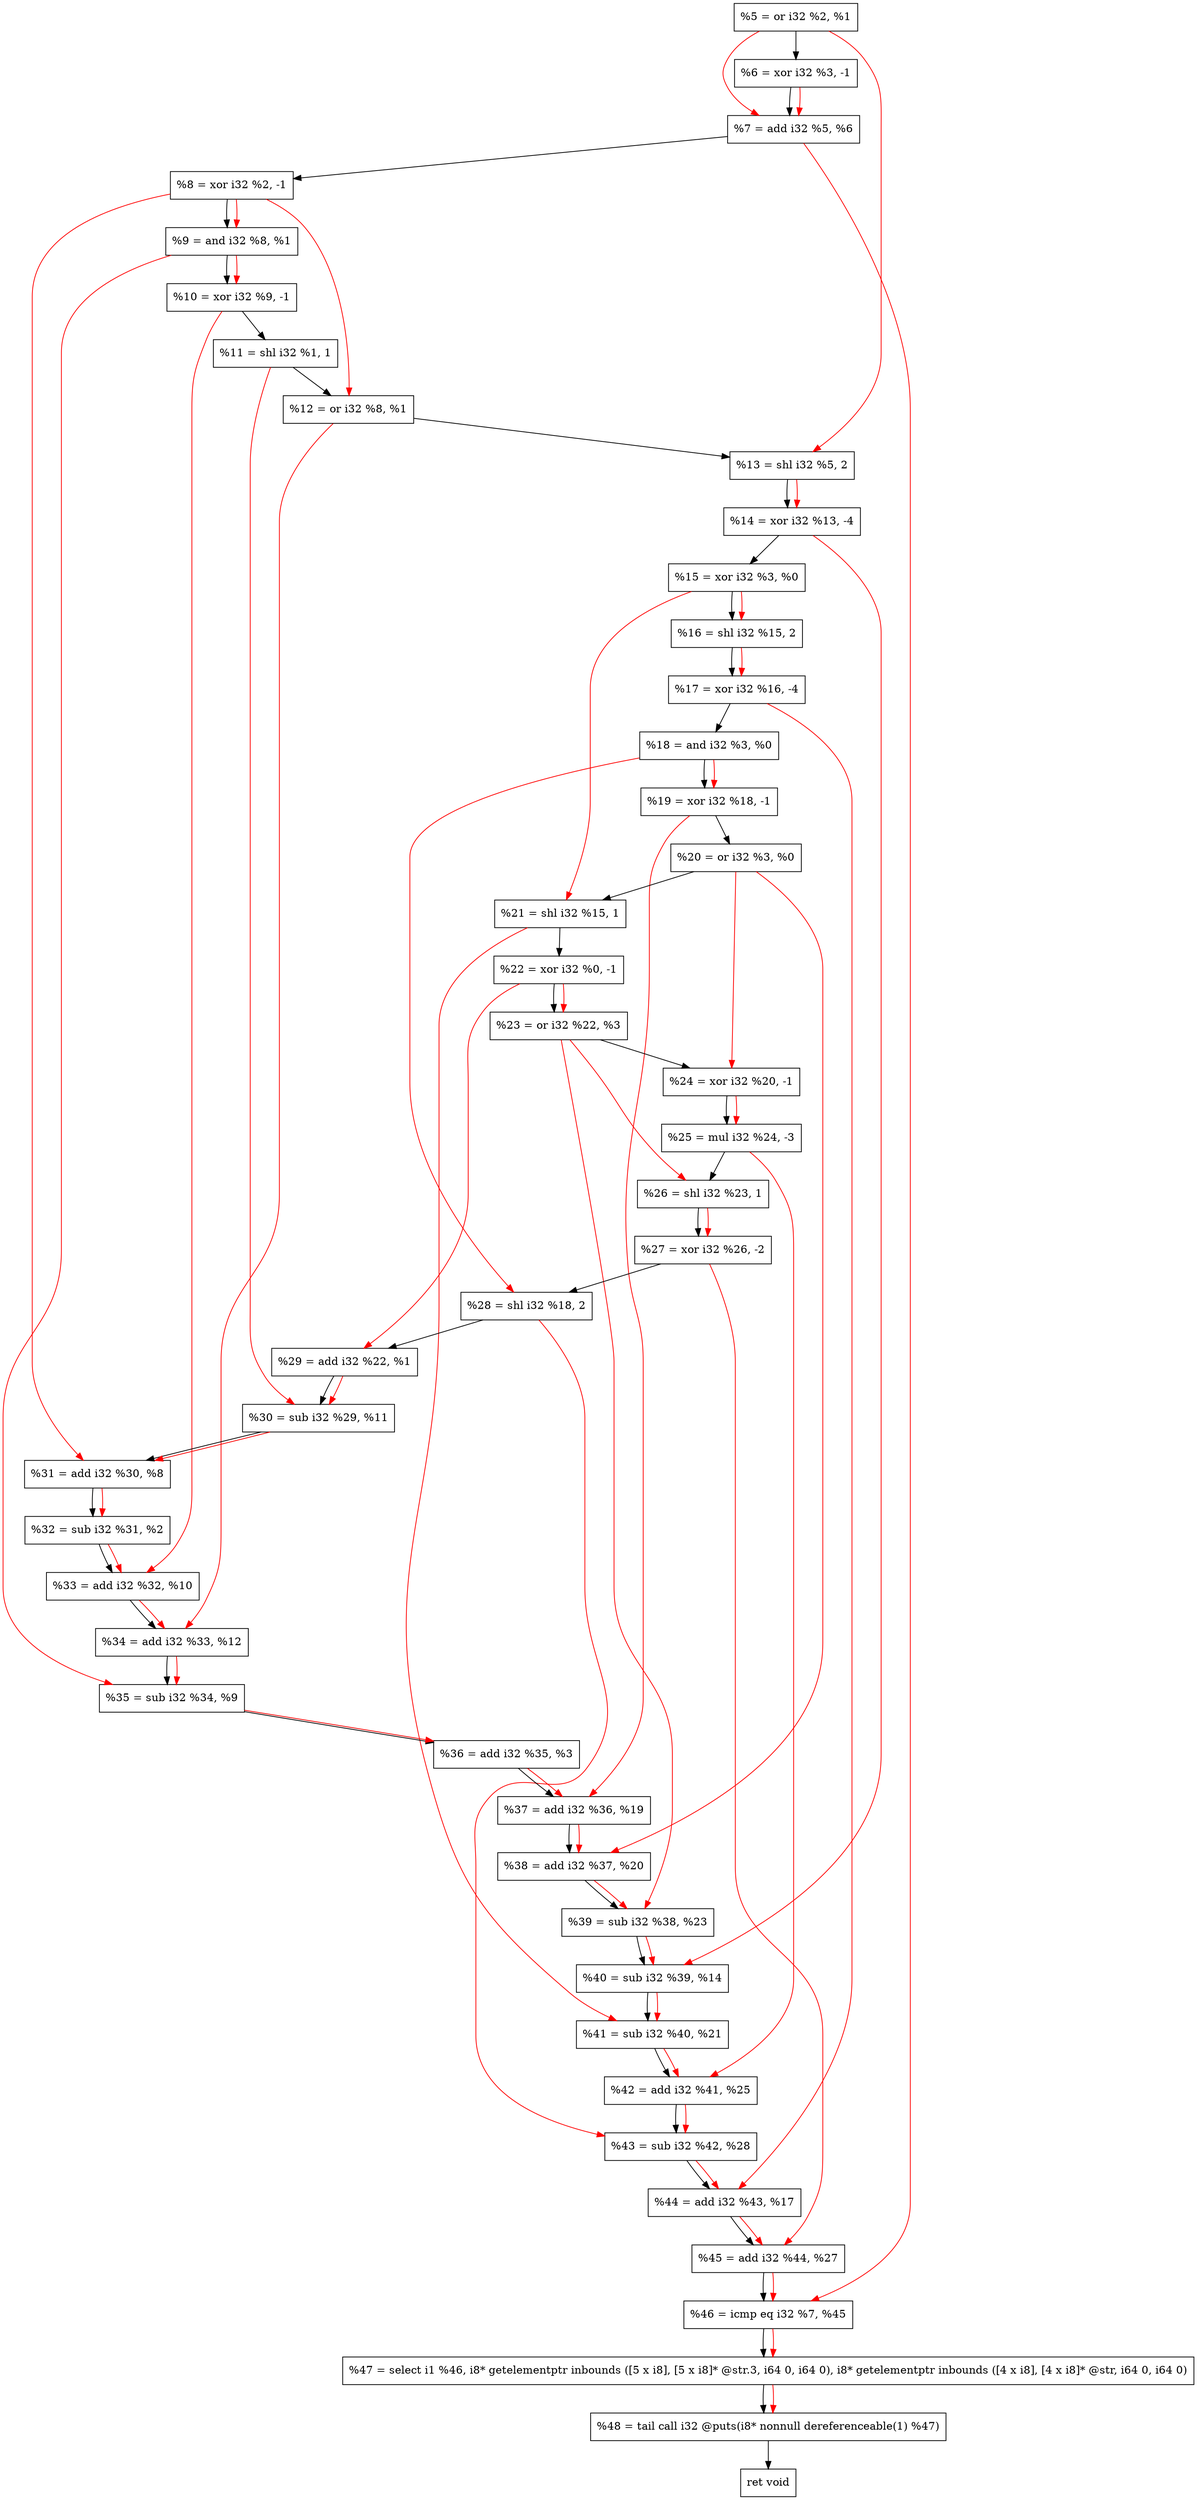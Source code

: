 digraph "DFG for'crackme' function" {
	Node0x1677b70[shape=record, label="  %5 = or i32 %2, %1"];
	Node0x16781f0[shape=record, label="  %6 = xor i32 %3, -1"];
	Node0x1678260[shape=record, label="  %7 = add i32 %5, %6"];
	Node0x16782d0[shape=record, label="  %8 = xor i32 %2, -1"];
	Node0x1678340[shape=record, label="  %9 = and i32 %8, %1"];
	Node0x16783b0[shape=record, label="  %10 = xor i32 %9, -1"];
	Node0x1678450[shape=record, label="  %11 = shl i32 %1, 1"];
	Node0x16784c0[shape=record, label="  %12 = or i32 %8, %1"];
	Node0x1678560[shape=record, label="  %13 = shl i32 %5, 2"];
	Node0x1678600[shape=record, label="  %14 = xor i32 %13, -4"];
	Node0x1678670[shape=record, label="  %15 = xor i32 %3, %0"];
	Node0x16786e0[shape=record, label="  %16 = shl i32 %15, 2"];
	Node0x1678750[shape=record, label="  %17 = xor i32 %16, -4"];
	Node0x16787c0[shape=record, label="  %18 = and i32 %3, %0"];
	Node0x1678830[shape=record, label="  %19 = xor i32 %18, -1"];
	Node0x16788a0[shape=record, label="  %20 = or i32 %3, %0"];
	Node0x1678910[shape=record, label="  %21 = shl i32 %15, 1"];
	Node0x1678980[shape=record, label="  %22 = xor i32 %0, -1"];
	Node0x16789f0[shape=record, label="  %23 = or i32 %22, %3"];
	Node0x1678a60[shape=record, label="  %24 = xor i32 %20, -1"];
	Node0x1678b00[shape=record, label="  %25 = mul i32 %24, -3"];
	Node0x1678b70[shape=record, label="  %26 = shl i32 %23, 1"];
	Node0x1678c10[shape=record, label="  %27 = xor i32 %26, -2"];
	Node0x1678c80[shape=record, label="  %28 = shl i32 %18, 2"];
	Node0x1678cf0[shape=record, label="  %29 = add i32 %22, %1"];
	Node0x1678d60[shape=record, label="  %30 = sub i32 %29, %11"];
	Node0x1678dd0[shape=record, label="  %31 = add i32 %30, %8"];
	Node0x1678e40[shape=record, label="  %32 = sub i32 %31, %2"];
	Node0x16790c0[shape=record, label="  %33 = add i32 %32, %10"];
	Node0x1679130[shape=record, label="  %34 = add i32 %33, %12"];
	Node0x16791a0[shape=record, label="  %35 = sub i32 %34, %9"];
	Node0x1679210[shape=record, label="  %36 = add i32 %35, %3"];
	Node0x1679280[shape=record, label="  %37 = add i32 %36, %19"];
	Node0x16792f0[shape=record, label="  %38 = add i32 %37, %20"];
	Node0x1679360[shape=record, label="  %39 = sub i32 %38, %23"];
	Node0x16793d0[shape=record, label="  %40 = sub i32 %39, %14"];
	Node0x1679440[shape=record, label="  %41 = sub i32 %40, %21"];
	Node0x16794b0[shape=record, label="  %42 = add i32 %41, %25"];
	Node0x1679520[shape=record, label="  %43 = sub i32 %42, %28"];
	Node0x1679590[shape=record, label="  %44 = add i32 %43, %17"];
	Node0x1679600[shape=record, label="  %45 = add i32 %44, %27"];
	Node0x1679670[shape=record, label="  %46 = icmp eq i32 %7, %45"];
	Node0x1618268[shape=record, label="  %47 = select i1 %46, i8* getelementptr inbounds ([5 x i8], [5 x i8]* @str.3, i64 0, i64 0), i8* getelementptr inbounds ([4 x i8], [4 x i8]* @str, i64 0, i64 0)"];
	Node0x1679b10[shape=record, label="  %48 = tail call i32 @puts(i8* nonnull dereferenceable(1) %47)"];
	Node0x1679b60[shape=record, label="  ret void"];
	Node0x1677b70 -> Node0x16781f0;
	Node0x16781f0 -> Node0x1678260;
	Node0x1678260 -> Node0x16782d0;
	Node0x16782d0 -> Node0x1678340;
	Node0x1678340 -> Node0x16783b0;
	Node0x16783b0 -> Node0x1678450;
	Node0x1678450 -> Node0x16784c0;
	Node0x16784c0 -> Node0x1678560;
	Node0x1678560 -> Node0x1678600;
	Node0x1678600 -> Node0x1678670;
	Node0x1678670 -> Node0x16786e0;
	Node0x16786e0 -> Node0x1678750;
	Node0x1678750 -> Node0x16787c0;
	Node0x16787c0 -> Node0x1678830;
	Node0x1678830 -> Node0x16788a0;
	Node0x16788a0 -> Node0x1678910;
	Node0x1678910 -> Node0x1678980;
	Node0x1678980 -> Node0x16789f0;
	Node0x16789f0 -> Node0x1678a60;
	Node0x1678a60 -> Node0x1678b00;
	Node0x1678b00 -> Node0x1678b70;
	Node0x1678b70 -> Node0x1678c10;
	Node0x1678c10 -> Node0x1678c80;
	Node0x1678c80 -> Node0x1678cf0;
	Node0x1678cf0 -> Node0x1678d60;
	Node0x1678d60 -> Node0x1678dd0;
	Node0x1678dd0 -> Node0x1678e40;
	Node0x1678e40 -> Node0x16790c0;
	Node0x16790c0 -> Node0x1679130;
	Node0x1679130 -> Node0x16791a0;
	Node0x16791a0 -> Node0x1679210;
	Node0x1679210 -> Node0x1679280;
	Node0x1679280 -> Node0x16792f0;
	Node0x16792f0 -> Node0x1679360;
	Node0x1679360 -> Node0x16793d0;
	Node0x16793d0 -> Node0x1679440;
	Node0x1679440 -> Node0x16794b0;
	Node0x16794b0 -> Node0x1679520;
	Node0x1679520 -> Node0x1679590;
	Node0x1679590 -> Node0x1679600;
	Node0x1679600 -> Node0x1679670;
	Node0x1679670 -> Node0x1618268;
	Node0x1618268 -> Node0x1679b10;
	Node0x1679b10 -> Node0x1679b60;
edge [color=red]
	Node0x1677b70 -> Node0x1678260;
	Node0x16781f0 -> Node0x1678260;
	Node0x16782d0 -> Node0x1678340;
	Node0x1678340 -> Node0x16783b0;
	Node0x16782d0 -> Node0x16784c0;
	Node0x1677b70 -> Node0x1678560;
	Node0x1678560 -> Node0x1678600;
	Node0x1678670 -> Node0x16786e0;
	Node0x16786e0 -> Node0x1678750;
	Node0x16787c0 -> Node0x1678830;
	Node0x1678670 -> Node0x1678910;
	Node0x1678980 -> Node0x16789f0;
	Node0x16788a0 -> Node0x1678a60;
	Node0x1678a60 -> Node0x1678b00;
	Node0x16789f0 -> Node0x1678b70;
	Node0x1678b70 -> Node0x1678c10;
	Node0x16787c0 -> Node0x1678c80;
	Node0x1678980 -> Node0x1678cf0;
	Node0x1678cf0 -> Node0x1678d60;
	Node0x1678450 -> Node0x1678d60;
	Node0x1678d60 -> Node0x1678dd0;
	Node0x16782d0 -> Node0x1678dd0;
	Node0x1678dd0 -> Node0x1678e40;
	Node0x1678e40 -> Node0x16790c0;
	Node0x16783b0 -> Node0x16790c0;
	Node0x16790c0 -> Node0x1679130;
	Node0x16784c0 -> Node0x1679130;
	Node0x1679130 -> Node0x16791a0;
	Node0x1678340 -> Node0x16791a0;
	Node0x16791a0 -> Node0x1679210;
	Node0x1679210 -> Node0x1679280;
	Node0x1678830 -> Node0x1679280;
	Node0x1679280 -> Node0x16792f0;
	Node0x16788a0 -> Node0x16792f0;
	Node0x16792f0 -> Node0x1679360;
	Node0x16789f0 -> Node0x1679360;
	Node0x1679360 -> Node0x16793d0;
	Node0x1678600 -> Node0x16793d0;
	Node0x16793d0 -> Node0x1679440;
	Node0x1678910 -> Node0x1679440;
	Node0x1679440 -> Node0x16794b0;
	Node0x1678b00 -> Node0x16794b0;
	Node0x16794b0 -> Node0x1679520;
	Node0x1678c80 -> Node0x1679520;
	Node0x1679520 -> Node0x1679590;
	Node0x1678750 -> Node0x1679590;
	Node0x1679590 -> Node0x1679600;
	Node0x1678c10 -> Node0x1679600;
	Node0x1678260 -> Node0x1679670;
	Node0x1679600 -> Node0x1679670;
	Node0x1679670 -> Node0x1618268;
	Node0x1618268 -> Node0x1679b10;
}
